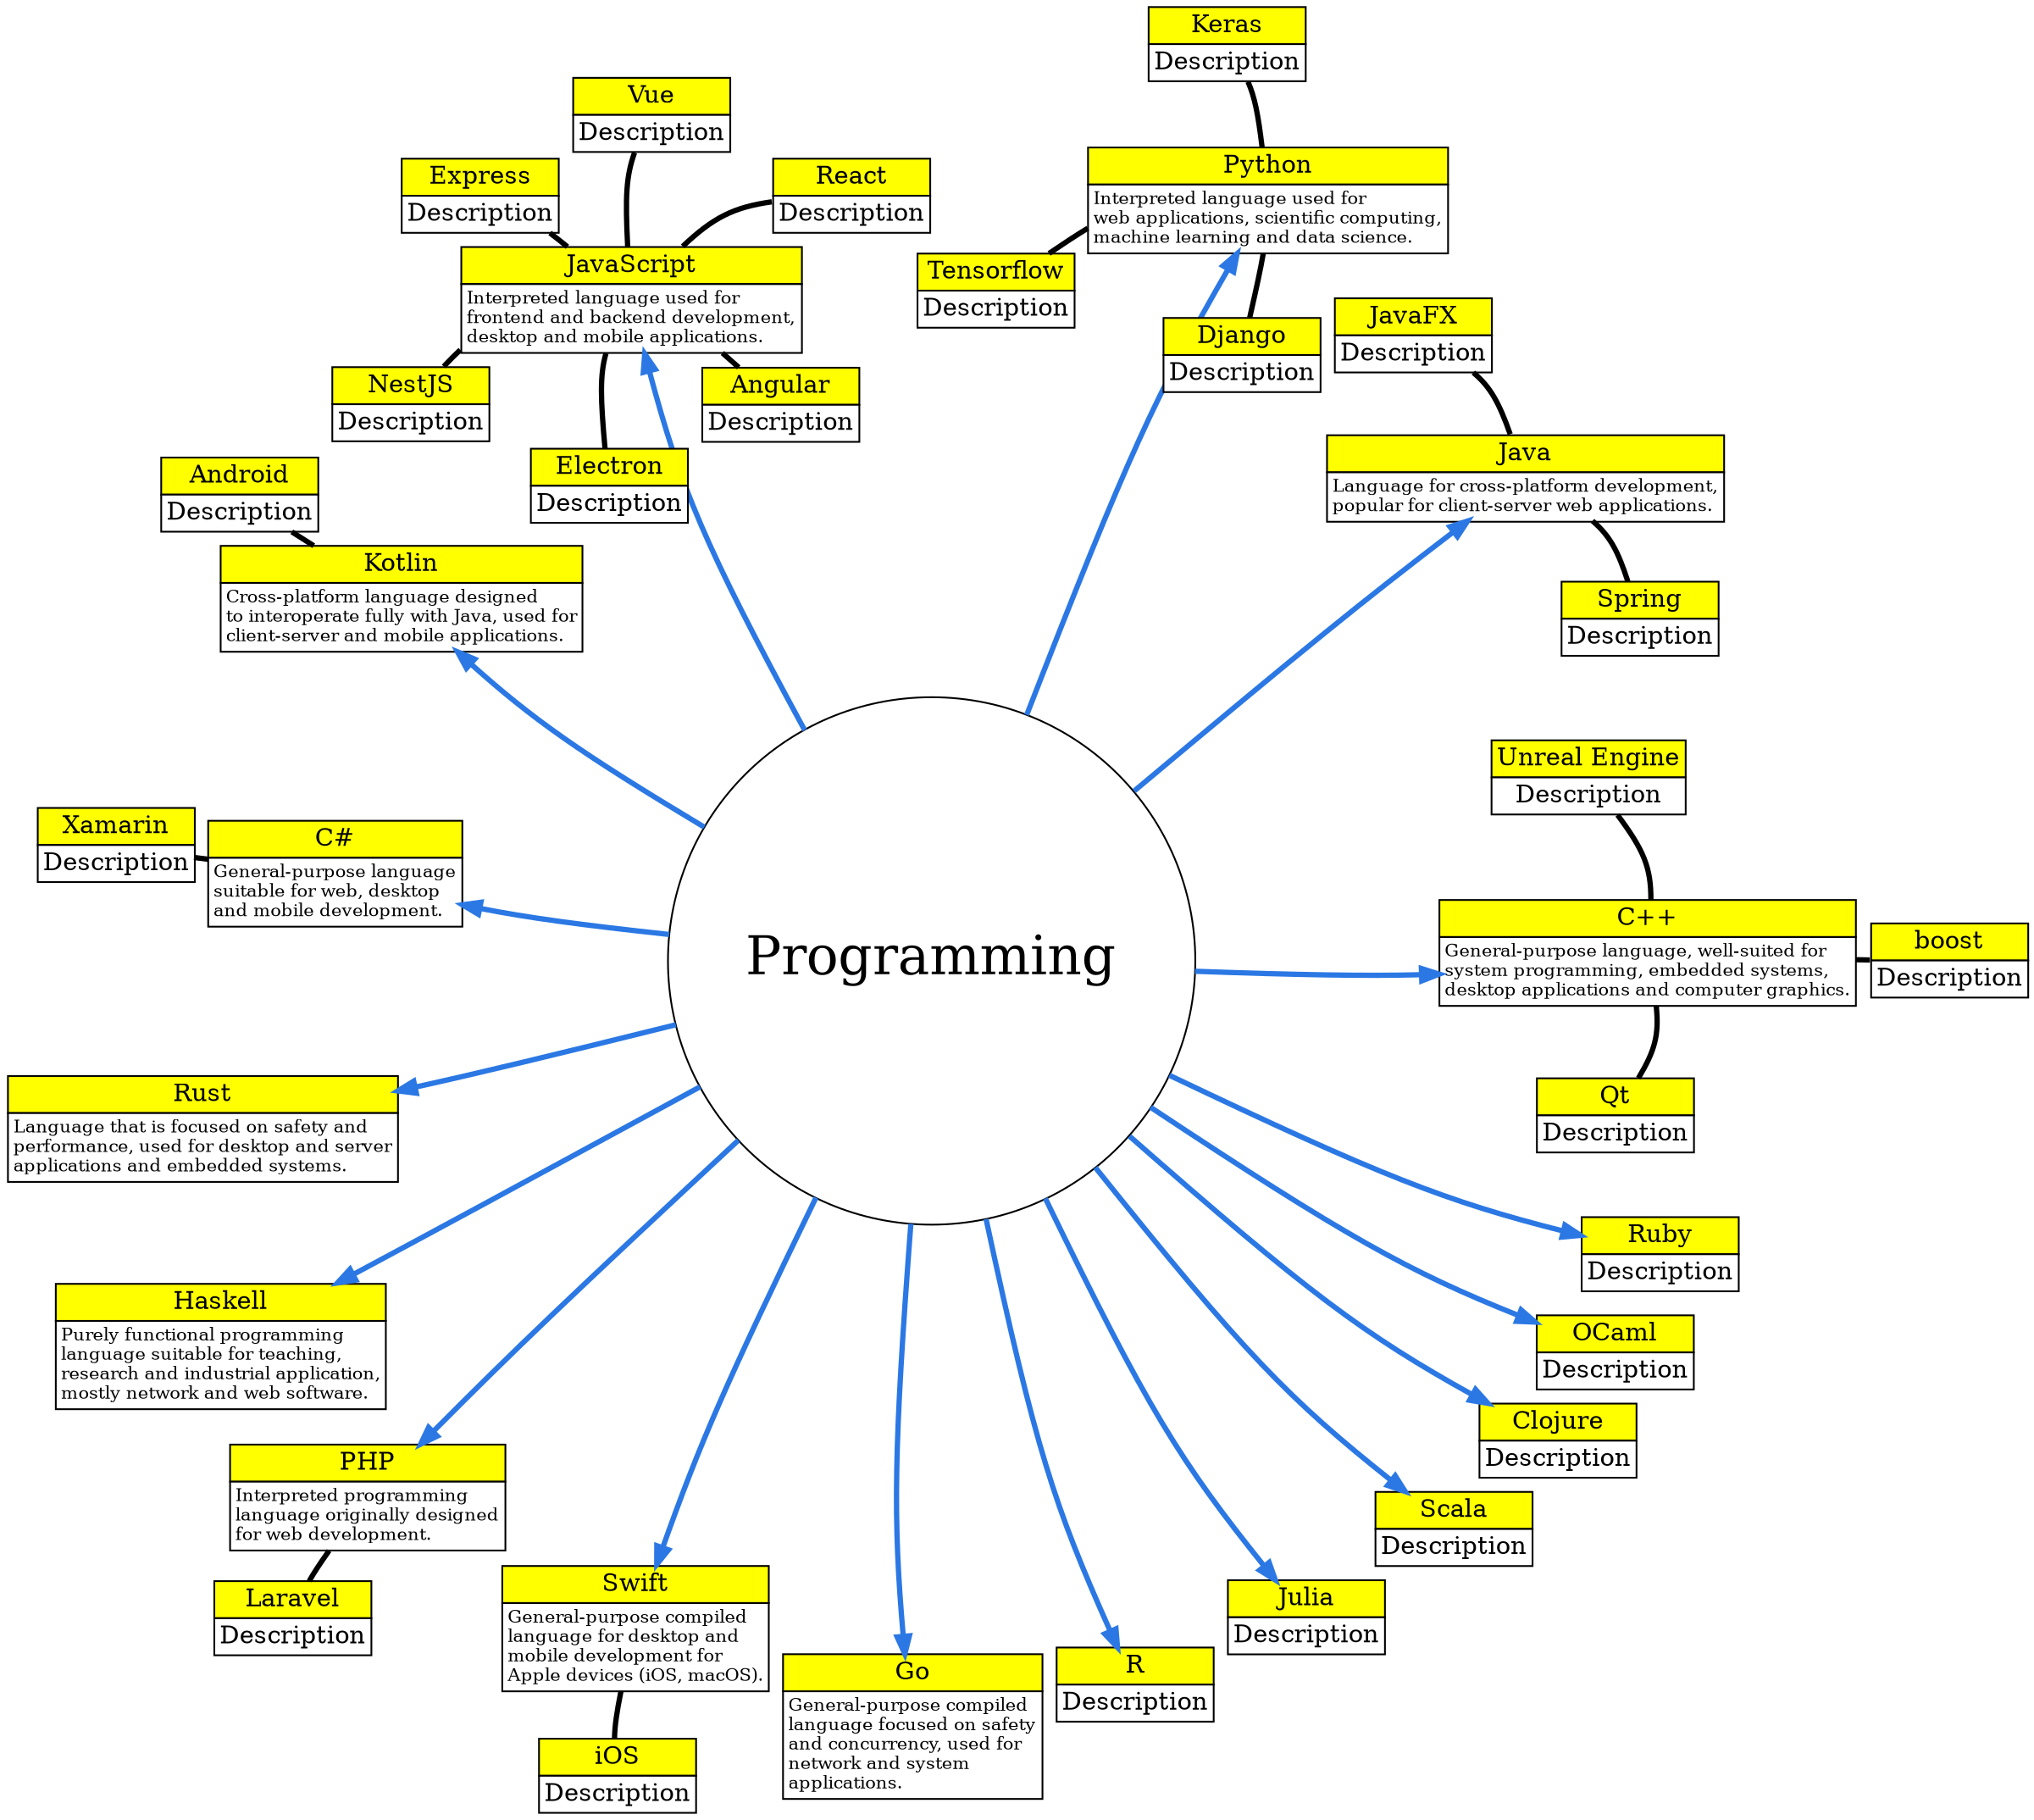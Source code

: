 digraph Programming {
    
    graph [
        layout="circo" 
        splines="curved" 
        root="root"
        mindist="0.5"
        //ranksep="10 5" // for twopi layout
        overlap="false"
    ];
    
    node [
        shape="plain" 
        margin="0"
    ];

    /* Root */
    
    root [shape="circle" fontsize="30" label="Programming"];
    
    /* Languages */
    
    cpp [href="https://isocpp.org/" tooltip="C++" label=<
        <table border="0" cellborder="1" cellspacing="0">
            <tr><td bgcolor="yellow">C++</td></tr>
            <tr><td bgcolor="white" balign="left"><font point-size="10">General-purpose language, well-suited for<br/>system programming, embedded systems,<br/>desktop applications and computer graphics.</font></td></tr>
        </table>
    >];
    
    java [href="https://developer.oracle.com/java/" tooltip="Java" label=<
        <table border="0" cellborder="1" cellspacing="0">
            <tr><td bgcolor="yellow">Java</td></tr>
            <tr><td bgcolor="white" balign="left"><font point-size="10">Language for cross-platform development,<br/>popular for client-server web applications.</font></td></tr>
        </table>
    >];
    
    python [href="https://www.python.org/" tooltip="Python" label=<
        <table border="0" cellborder="1" cellspacing="0">
            <tr><td bgcolor="yellow">Python</td></tr>
            <tr><td bgcolor="white" balign="left"><font point-size="10">Interpreted language used for<br/>web applications, scientific computing,<br/>machine learning and data science.</font></td></tr>
        </table>
    >];
    
    javascript [href="https://wikipedia.org/wiki/JavaScript" tooltip="JavaScript" label=<
        <table border="0" cellborder="1" cellspacing="0">
            <tr><td bgcolor="yellow">JavaScript</td></tr>
            <tr><td bgcolor="white" balign="left"><font point-size="10">Interpreted language used for<br/>frontend and backend development,<br/>desktop and mobile applications.</font></td></tr>
        </table>
    >];
    
    kotlin [href="https://kotlinlang.org/" tooltip="Kotlin" label=<
        <table border="0" cellborder="1" cellspacing="0">
            <tr><td bgcolor="yellow">Kotlin</td></tr>
            <tr><td bgcolor="white" balign="left"><font point-size="10">Cross-platform language designed<br/>to interoperate fully with Java, used for<br/>client-server and mobile applications.</font></td></tr>
        </table>
    >];
    
    csharp [href="https://docs.microsoft.com/dotnet/csharp/" tooltip="C#" label=<
        <table border="0" cellborder="1" cellspacing="0">
            <tr><td bgcolor="yellow">C#</td></tr>
            <tr><td bgcolor="white" balign="left"><font point-size="10">General-purpose language<br/>suitable for web, desktop<br/>and mobile development.</font></td></tr>
        </table>
    >];
    
    rust [href="https://www.rust-lang.org/" tooltip="Rust" label=<
        <table border="0" cellborder="1" cellspacing="0">
            <tr><td bgcolor="yellow">Rust</td></tr>
            <tr><td bgcolor="white" balign="left"><font point-size="10">Language that is focused on safety and<br/>performance, used for desktop and server<br/>applications and embedded systems.</font></td></tr>
        </table>
    >];
    
    haskell [href="https://www.haskell.org/" tooltip="Haskell" label=<
        <table border="0" cellborder="1" cellspacing="0">
            <tr><td bgcolor="yellow">Haskell</td></tr>
            <tr><td bgcolor="white" balign="left"><font point-size="10">Purely functional programming<br/>language suitable for teaching,<br/>research and industrial application,<br/>mostly network and web software.</font></td></tr>
        </table>
    >];
    
    php [href="https://www.php.net/" tooltip="PHP" label=<
        <table border="0" cellborder="1" cellspacing="0">
            <tr><td bgcolor="yellow">PHP</td></tr>
            <tr><td bgcolor="white" balign="left"><font point-size="10">Interpreted programming<br/>language originally designed<br/>for web development.</font></td></tr>
        </table>
    >];
    
    swift [href="https://swift.org/" tooltip="Swift" label=<
        <table border="0" cellborder="1" cellspacing="0">
            <tr><td bgcolor="yellow">Swift</td></tr>
            <tr><td bgcolor="white" balign="left"><font point-size="10">General-purpose compiled<br/>language for desktop and<br/>mobile development for<br/>Apple devices (iOS, macOS).</font></td></tr>
        </table>
    >];
    
    go [href="https://golang.org/" tooltip="Go" label=<
        <table border="0" cellborder="1" cellspacing="0">
            <tr><td bgcolor="yellow">Go</td></tr>
            <tr><td bgcolor="white" balign="left"><font point-size="10">General-purpose compiled<br/>language focused on safety<br/>and concurrency, used for<br/>network and system<br/>applications.</font></td></tr>
        </table>
    >];
    
    r [label=<
        <table border="0" cellborder="1" cellspacing="0">
            <tr><td bgcolor="yellow">R</td></tr>
            <tr><td bgcolor="white">Description</td></tr>
        </table>
    >];
    
    julia [label=<
        <table border="0" cellborder="1" cellspacing="0">
            <tr><td bgcolor="yellow">Julia</td></tr>
            <tr><td bgcolor="white">Description</td></tr>
        </table>
    >];
    
    scala [label=<
        <table border="0" cellborder="1" cellspacing="0">
            <tr><td bgcolor="yellow">Scala</td></tr>
            <tr><td bgcolor="white">Description</td></tr>
        </table>
    >];
    
    clojure [label=<
        <table border="0" cellborder="1" cellspacing="0">
            <tr><td bgcolor="yellow">Clojure</td></tr>
            <tr><td bgcolor="white">Description</td></tr>
        </table>
    >];
    
    ocaml [label=<
        <table border="0" cellborder="1" cellspacing="0">
            <tr><td bgcolor="yellow">OCaml</td></tr>
            <tr><td bgcolor="white">Description</td></tr>
        </table>
    >];
    
    ruby [label=<
        <table border="0" cellborder="1" cellspacing="0">
            <tr><td bgcolor="yellow">Ruby</td></tr>
            <tr><td bgcolor="white">Description</td></tr>
        </table>
    >];
    
    /* Platforms and frameworks */

    qt [label=<
        <table border="0" cellborder="1" cellspacing="0">
            <tr><td bgcolor="yellow">Qt</td></tr>
            <tr><td bgcolor="white">Description</td></tr>
        </table>
    >];

    boost [label=<
        <table border="0" cellborder="1" cellspacing="0">
            <tr><td bgcolor="yellow">boost</td></tr>
            <tr><td bgcolor="white">Description</td></tr>
        </table>
    >];

    unreal [label=<
        <table border="0" cellborder="1" cellspacing="0">
            <tr><td bgcolor="yellow">Unreal Engine</td></tr>
            <tr><td bgcolor="white">Description</td></tr>
        </table>
    >];

    spring [label=<
        <table border="0" cellborder="1" cellspacing="0">
            <tr><td bgcolor="yellow">Spring</td></tr>
            <tr><td bgcolor="white">Description</td></tr>
        </table>
    >];

    javafx [label=<
        <table border="0" cellborder="1" cellspacing="0">
            <tr><td bgcolor="yellow">JavaFX</td></tr>
            <tr><td bgcolor="white">Description</td></tr>
        </table>
    >];

    angular [href="https://angular.io" tooltip="Angular" label=<
        <table border="0" cellborder="1" cellspacing="0">
            <tr><td bgcolor="yellow">Angular</td></tr>
            <tr><td bgcolor="white">Description</td></tr>
        </table>
    >];

    react [href="https://reactjs.org" tooltip="React" label=<
        <table border="0" cellborder="1" cellspacing="0">
            <tr><td bgcolor="yellow">React</td></tr>
            <tr><td bgcolor="white">Description</td></tr>
        </table>
    >];

    vue [href="https://vuejs.org" tooltip="Vue" label=<
        <table border="0" cellborder="1" cellspacing="0">
            <tr><td bgcolor="yellow">Vue</td></tr>
            <tr><td bgcolor="white">Description</td></tr>
        </table>
    >];

    express [label=<
        <table border="0" cellborder="1" cellspacing="0">
            <tr><td bgcolor="yellow">Express</td></tr>
            <tr><td bgcolor="white">Description</td></tr>
        </table>
    >];

    nestjs [label=<
        <table border="0" cellborder="1" cellspacing="0">
            <tr><td bgcolor="yellow">NestJS</td></tr>
            <tr><td bgcolor="white">Description</td></tr>
        </table>
    >];

    electron [label=<
        <table border="0" cellborder="1" cellspacing="0">
            <tr><td bgcolor="yellow">Electron</td></tr>
            <tr><td bgcolor="white">Description</td></tr>
        </table>
    >];

    django [label=<
        <table border="0" cellborder="1" cellspacing="0">
            <tr><td bgcolor="yellow">Django</td></tr>
            <tr><td bgcolor="white">Description</td></tr>
        </table>
    >];

    keras [label=<
        <table border="0" cellborder="1" cellspacing="0">
            <tr><td bgcolor="yellow">Keras</td></tr>
            <tr><td bgcolor="white">Description</td></tr>
        </table>
    >];

    tensorflow [label=<
        <table border="0" cellborder="1" cellspacing="0">
            <tr><td bgcolor="yellow">Tensorflow</td></tr>
            <tr><td bgcolor="white">Description</td></tr>
        </table>
    >];

    android [label=<
        <table border="0" cellborder="1" cellspacing="0">
            <tr><td bgcolor="yellow">Android</td></tr>
            <tr><td bgcolor="white">Description</td></tr>
        </table>
    >];

    xamarin [label=<
        <table border="0" cellborder="1" cellspacing="0">
            <tr><td bgcolor="yellow">Xamarin</td></tr>
            <tr><td bgcolor="white">Description</td></tr>
        </table>
    >];

    laravel [label=<
        <table border="0" cellborder="1" cellspacing="0">
            <tr><td bgcolor="yellow">Laravel</td></tr>
            <tr><td bgcolor="white">Description</td></tr>
        </table>
    >];

    ios [label=<
        <table border="0" cellborder="1" cellspacing="0">
            <tr><td bgcolor="yellow">iOS</td></tr>
            <tr><td bgcolor="white">Description</td></tr>
        </table>
    >];
    
    /* Edges */

    edge [
        color="#2b78e4"
        penwidth="3.0"
    ];

    root -> {cpp java python javascript kotlin rust haskell csharp php swift go r julia scala clojure ocaml ruby};

    edge [
        color="#000000"
        penwidth="3.0"
        arrowhead="none"
        arrowtail="none"
    ];

    cpp -> {qt boost unreal};
    java -> {spring javafx};
    javascript -> {angular react vue express nestjs electron};
    python -> {django keras tensorflow};
    kotlin -> {android};
    csharp -> {xamarin};
    php -> {laravel};
    swift -> {ios};
}